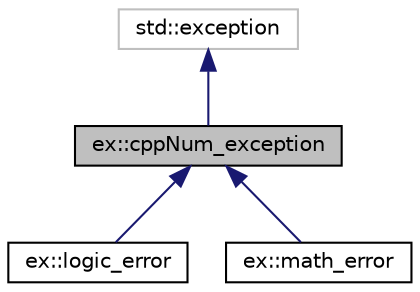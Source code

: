 digraph "ex::cppNum_exception"
{
 // LATEX_PDF_SIZE
  edge [fontname="Helvetica",fontsize="10",labelfontname="Helvetica",labelfontsize="10"];
  node [fontname="Helvetica",fontsize="10",shape=record];
  Node1 [label="ex::cppNum_exception",height=0.2,width=0.4,color="black", fillcolor="grey75", style="filled", fontcolor="black",tooltip="Abstract basic class for all cppNum exceptions."];
  Node2 -> Node1 [dir="back",color="midnightblue",fontsize="10",style="solid",fontname="Helvetica"];
  Node2 [label="std::exception",height=0.2,width=0.4,color="grey75", fillcolor="white", style="filled",tooltip=" "];
  Node1 -> Node3 [dir="back",color="midnightblue",fontsize="10",style="solid",fontname="Helvetica"];
  Node3 [label="ex::logic_error",height=0.2,width=0.4,color="black", fillcolor="white", style="filled",URL="$classex_1_1logic__error.html",tooltip="An exception class to handle logical errors."];
  Node1 -> Node4 [dir="back",color="midnightblue",fontsize="10",style="solid",fontname="Helvetica"];
  Node4 [label="ex::math_error",height=0.2,width=0.4,color="black", fillcolor="white", style="filled",URL="$classex_1_1math__error.html",tooltip="An exception class to handle mathematical errors."];
}
